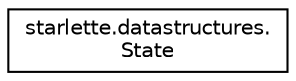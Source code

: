 digraph "Graphical Class Hierarchy"
{
 // LATEX_PDF_SIZE
  edge [fontname="Helvetica",fontsize="10",labelfontname="Helvetica",labelfontsize="10"];
  node [fontname="Helvetica",fontsize="10",shape=record];
  rankdir="LR";
  Node0 [label="starlette.datastructures.\lState",height=0.2,width=0.4,color="black", fillcolor="white", style="filled",URL="$classstarlette_1_1datastructures_1_1State.html",tooltip=" "];
}
